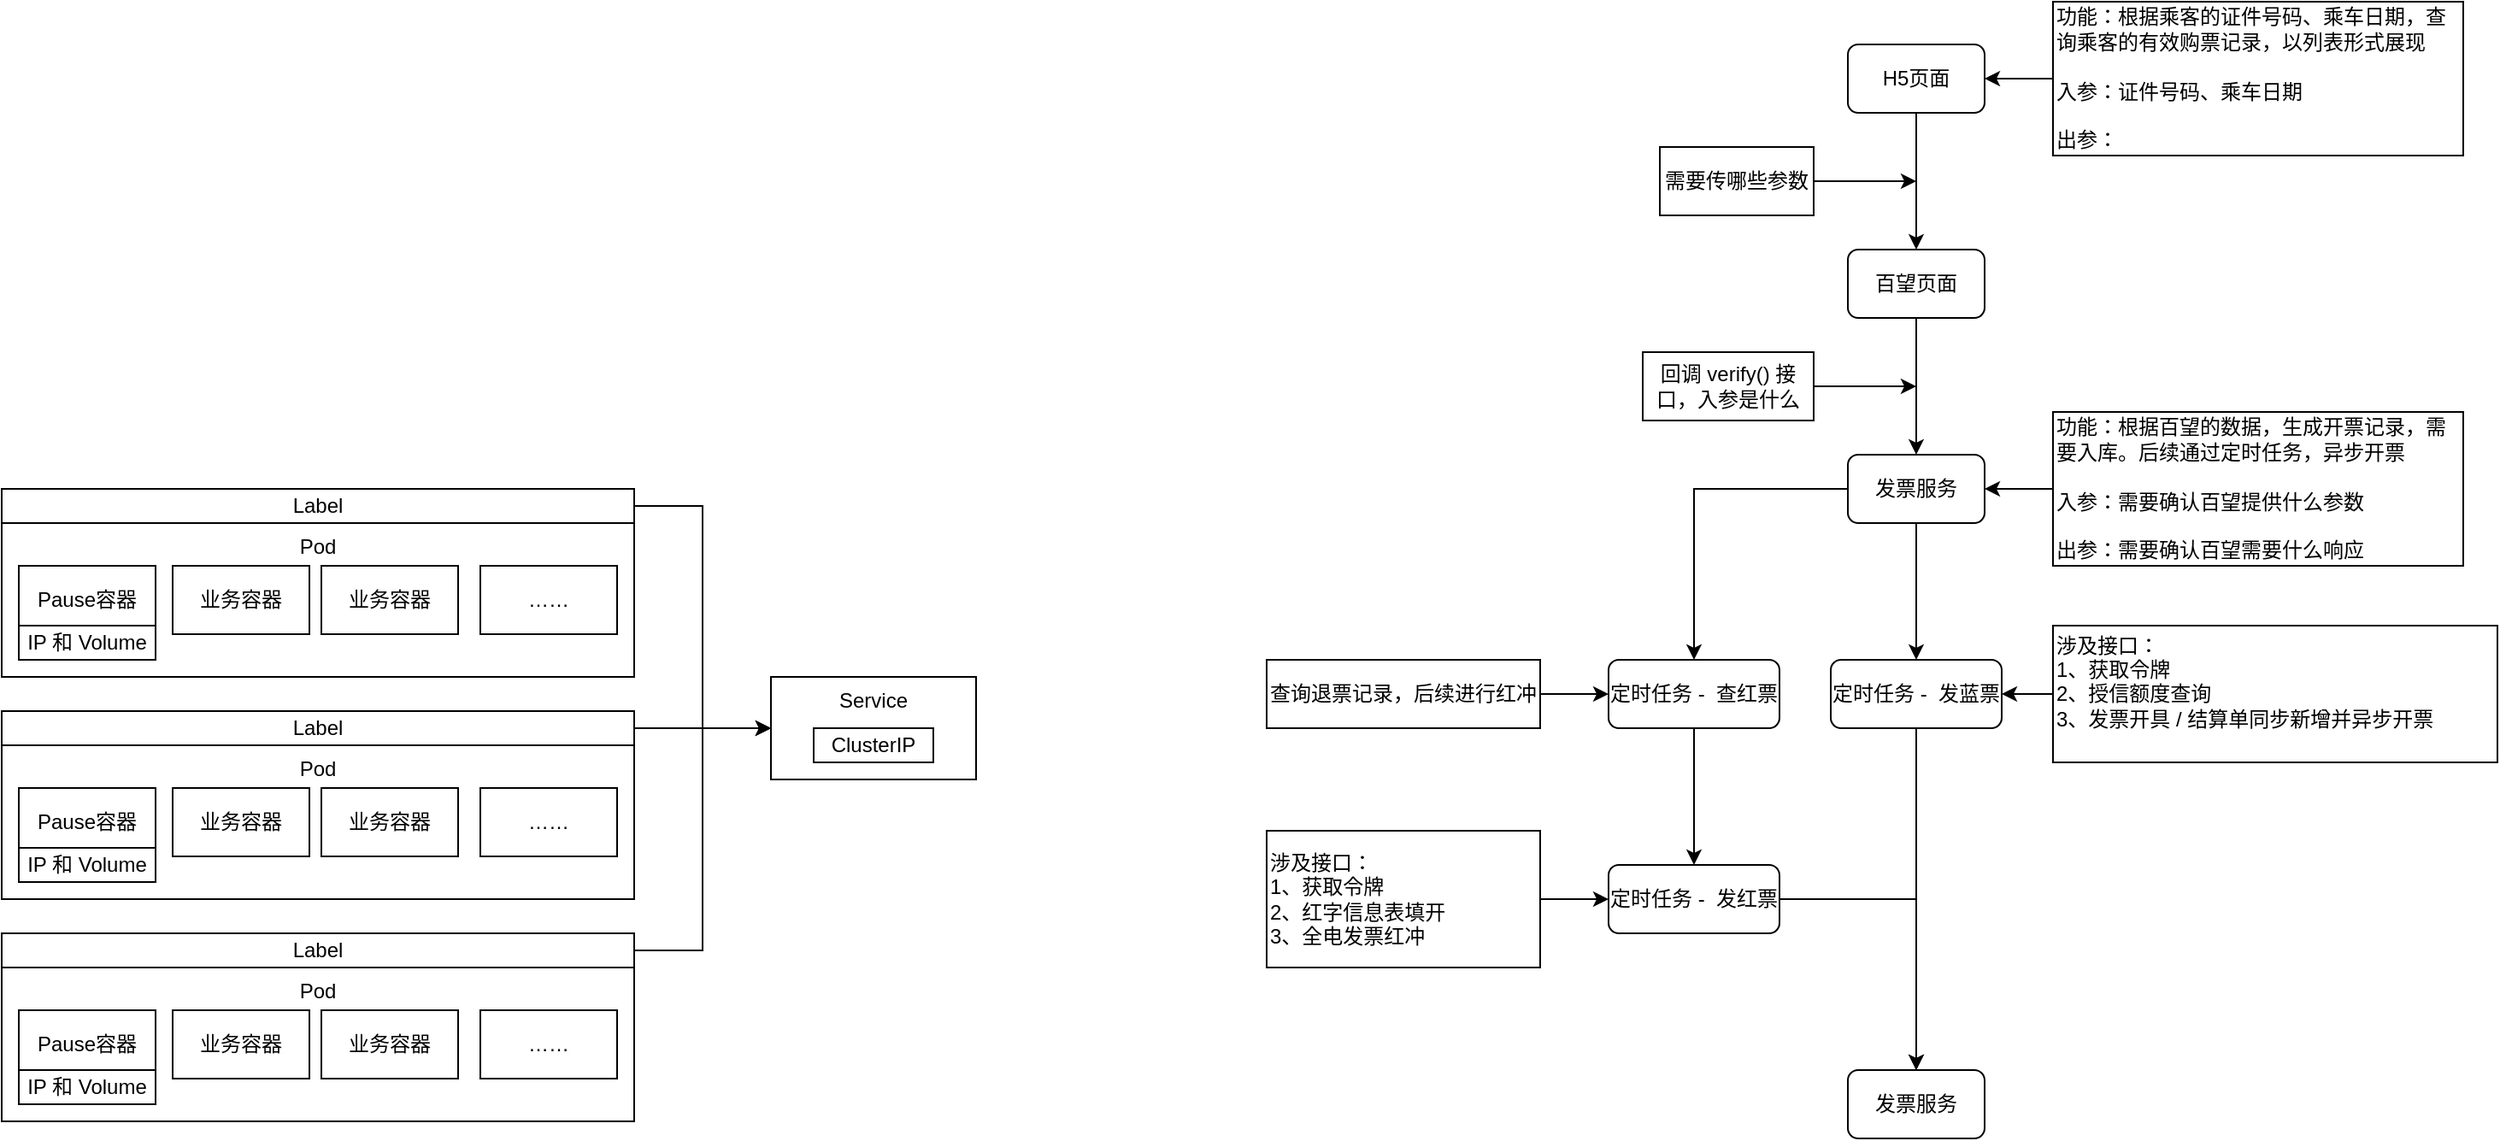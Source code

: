 <mxfile version="21.3.8" type="github">
  <diagram name="第 1 页" id="HOC7bNua-bY7ClNRXlTB">
    <mxGraphModel dx="2206" dy="764" grid="1" gridSize="10" guides="1" tooltips="1" connect="1" arrows="1" fold="1" page="1" pageScale="1" pageWidth="827" pageHeight="1169" math="0" shadow="0">
      <root>
        <mxCell id="0" />
        <mxCell id="1" parent="0" />
        <mxCell id="FU--RE4_ICC-AWk_sWPQ-10" style="edgeStyle=orthogonalEdgeStyle;rounded=0;orthogonalLoop=1;jettySize=auto;html=1;" parent="1" source="FU--RE4_ICC-AWk_sWPQ-3" target="FU--RE4_ICC-AWk_sWPQ-5" edge="1">
          <mxGeometry relative="1" as="geometry" />
        </mxCell>
        <mxCell id="FU--RE4_ICC-AWk_sWPQ-3" value="功能：根据乘客的证件号码、乘车日期，查询乘客的有效购票记录，以列表形式展现&lt;br style=&quot;border-color: var(--border-color);&quot;&gt;&lt;span style=&quot;border-color: var(--border-color);&quot;&gt;&lt;br style=&quot;border-color: var(--border-color);&quot;&gt;入参：证件号码、乘车日期&lt;br style=&quot;border-color: var(--border-color);&quot;&gt;&lt;br style=&quot;border-color: var(--border-color);&quot;&gt;出参：&lt;/span&gt;&lt;span style=&quot;&quot;&gt;&lt;br&gt;&lt;/span&gt;" style="rounded=0;whiteSpace=wrap;html=1;align=left;" parent="1" vertex="1">
          <mxGeometry x="440" y="15" width="240" height="90" as="geometry" />
        </mxCell>
        <mxCell id="FU--RE4_ICC-AWk_sWPQ-7" value="" style="edgeStyle=orthogonalEdgeStyle;rounded=0;orthogonalLoop=1;jettySize=auto;html=1;" parent="1" source="FU--RE4_ICC-AWk_sWPQ-5" target="FU--RE4_ICC-AWk_sWPQ-6" edge="1">
          <mxGeometry relative="1" as="geometry" />
        </mxCell>
        <mxCell id="FU--RE4_ICC-AWk_sWPQ-5" value="&lt;span style=&quot;border-color: var(--border-color); text-align: left;&quot;&gt;H5页面&lt;br style=&quot;border-color: var(--border-color);&quot;&gt;&lt;/span&gt;" style="rounded=1;whiteSpace=wrap;html=1;" parent="1" vertex="1">
          <mxGeometry x="320" y="40" width="80" height="40" as="geometry" />
        </mxCell>
        <mxCell id="FU--RE4_ICC-AWk_sWPQ-12" value="" style="edgeStyle=orthogonalEdgeStyle;rounded=0;orthogonalLoop=1;jettySize=auto;html=1;" parent="1" source="FU--RE4_ICC-AWk_sWPQ-6" target="FU--RE4_ICC-AWk_sWPQ-11" edge="1">
          <mxGeometry relative="1" as="geometry" />
        </mxCell>
        <mxCell id="FU--RE4_ICC-AWk_sWPQ-6" value="百望页面" style="whiteSpace=wrap;html=1;rounded=1;" parent="1" vertex="1">
          <mxGeometry x="320" y="160" width="80" height="40" as="geometry" />
        </mxCell>
        <mxCell id="FU--RE4_ICC-AWk_sWPQ-9" style="edgeStyle=orthogonalEdgeStyle;rounded=0;orthogonalLoop=1;jettySize=auto;html=1;" parent="1" source="FU--RE4_ICC-AWk_sWPQ-8" edge="1">
          <mxGeometry relative="1" as="geometry">
            <mxPoint x="360" y="120" as="targetPoint" />
          </mxGeometry>
        </mxCell>
        <mxCell id="FU--RE4_ICC-AWk_sWPQ-8" value="需要传哪些参数" style="rounded=0;whiteSpace=wrap;html=1;" parent="1" vertex="1">
          <mxGeometry x="210" y="100" width="90" height="40" as="geometry" />
        </mxCell>
        <mxCell id="FU--RE4_ICC-AWk_sWPQ-21" style="edgeStyle=orthogonalEdgeStyle;rounded=0;orthogonalLoop=1;jettySize=auto;html=1;" parent="1" source="FU--RE4_ICC-AWk_sWPQ-11" target="FU--RE4_ICC-AWk_sWPQ-20" edge="1">
          <mxGeometry relative="1" as="geometry" />
        </mxCell>
        <mxCell id="FU--RE4_ICC-AWk_sWPQ-31" style="edgeStyle=orthogonalEdgeStyle;rounded=0;orthogonalLoop=1;jettySize=auto;html=1;" parent="1" source="FU--RE4_ICC-AWk_sWPQ-11" target="FU--RE4_ICC-AWk_sWPQ-30" edge="1">
          <mxGeometry relative="1" as="geometry" />
        </mxCell>
        <mxCell id="FU--RE4_ICC-AWk_sWPQ-11" value="发票服务" style="whiteSpace=wrap;html=1;rounded=1;" parent="1" vertex="1">
          <mxGeometry x="320" y="280" width="80" height="40" as="geometry" />
        </mxCell>
        <mxCell id="FU--RE4_ICC-AWk_sWPQ-14" style="edgeStyle=orthogonalEdgeStyle;rounded=0;orthogonalLoop=1;jettySize=auto;html=1;" parent="1" source="FU--RE4_ICC-AWk_sWPQ-13" edge="1">
          <mxGeometry relative="1" as="geometry">
            <mxPoint x="360" y="240" as="targetPoint" />
          </mxGeometry>
        </mxCell>
        <mxCell id="FU--RE4_ICC-AWk_sWPQ-13" value="回调 verify() 接口，入参是什么" style="rounded=0;whiteSpace=wrap;html=1;" parent="1" vertex="1">
          <mxGeometry x="200" y="220" width="100" height="40" as="geometry" />
        </mxCell>
        <mxCell id="FU--RE4_ICC-AWk_sWPQ-16" style="edgeStyle=orthogonalEdgeStyle;rounded=0;orthogonalLoop=1;jettySize=auto;html=1;" parent="1" source="FU--RE4_ICC-AWk_sWPQ-15" target="FU--RE4_ICC-AWk_sWPQ-11" edge="1">
          <mxGeometry relative="1" as="geometry" />
        </mxCell>
        <mxCell id="FU--RE4_ICC-AWk_sWPQ-15" value="功能：根据百望的数据，生成开票记录，需要入库。后续通过定时任务，异步开票&lt;br style=&quot;border-color: var(--border-color);&quot;&gt;&lt;span style=&quot;border-color: var(--border-color);&quot;&gt;&lt;br style=&quot;border-color: var(--border-color);&quot;&gt;入参：需要确认百望提供什么参数&lt;br style=&quot;border-color: var(--border-color);&quot;&gt;&lt;br style=&quot;border-color: var(--border-color);&quot;&gt;出参：需要确认百望需要什么响应&lt;/span&gt;&lt;span style=&quot;&quot;&gt;&lt;br&gt;&lt;/span&gt;" style="rounded=0;whiteSpace=wrap;html=1;align=left;" parent="1" vertex="1">
          <mxGeometry x="440" y="255" width="240" height="90" as="geometry" />
        </mxCell>
        <mxCell id="FU--RE4_ICC-AWk_sWPQ-28" style="edgeStyle=orthogonalEdgeStyle;rounded=0;orthogonalLoop=1;jettySize=auto;html=1;entryX=0.5;entryY=0;entryDx=0;entryDy=0;" parent="1" source="FU--RE4_ICC-AWk_sWPQ-17" target="FU--RE4_ICC-AWk_sWPQ-27" edge="1">
          <mxGeometry relative="1" as="geometry" />
        </mxCell>
        <mxCell id="FU--RE4_ICC-AWk_sWPQ-17" value="定时任务 -&amp;nbsp; 发红票" style="whiteSpace=wrap;html=1;rounded=1;" parent="1" vertex="1">
          <mxGeometry x="180" y="520" width="100" height="40" as="geometry" />
        </mxCell>
        <mxCell id="FU--RE4_ICC-AWk_sWPQ-29" style="edgeStyle=orthogonalEdgeStyle;rounded=0;orthogonalLoop=1;jettySize=auto;html=1;" parent="1" source="FU--RE4_ICC-AWk_sWPQ-20" target="FU--RE4_ICC-AWk_sWPQ-27" edge="1">
          <mxGeometry relative="1" as="geometry" />
        </mxCell>
        <mxCell id="FU--RE4_ICC-AWk_sWPQ-20" value="定时任务 -&amp;nbsp; 发蓝票" style="whiteSpace=wrap;html=1;rounded=1;" parent="1" vertex="1">
          <mxGeometry x="310" y="400" width="100" height="40" as="geometry" />
        </mxCell>
        <mxCell id="FU--RE4_ICC-AWk_sWPQ-24" style="edgeStyle=orthogonalEdgeStyle;rounded=0;orthogonalLoop=1;jettySize=auto;html=1;" parent="1" source="FU--RE4_ICC-AWk_sWPQ-23" target="FU--RE4_ICC-AWk_sWPQ-20" edge="1">
          <mxGeometry relative="1" as="geometry" />
        </mxCell>
        <mxCell id="FU--RE4_ICC-AWk_sWPQ-23" value="涉及接口：&lt;br&gt;1、获取令牌&lt;br&gt;2、授信额度查询&lt;br&gt;3、发票开具 /&amp;nbsp;结算单同步新增并异步开票&lt;span style=&quot;&quot;&gt;&lt;div&gt;&lt;br&gt;&lt;/div&gt;&lt;/span&gt;" style="rounded=0;whiteSpace=wrap;html=1;align=left;" parent="1" vertex="1">
          <mxGeometry x="440" y="380" width="260" height="80" as="geometry" />
        </mxCell>
        <mxCell id="FU--RE4_ICC-AWk_sWPQ-36" style="edgeStyle=orthogonalEdgeStyle;rounded=0;orthogonalLoop=1;jettySize=auto;html=1;entryX=0;entryY=0.5;entryDx=0;entryDy=0;" parent="1" source="FU--RE4_ICC-AWk_sWPQ-25" target="FU--RE4_ICC-AWk_sWPQ-17" edge="1">
          <mxGeometry relative="1" as="geometry" />
        </mxCell>
        <mxCell id="FU--RE4_ICC-AWk_sWPQ-25" value="涉及接口：&lt;br&gt;1、获取令牌&lt;br&gt;&lt;span style=&quot;&quot;&gt;2、红字信息表填开&lt;br&gt;3、全电发票红冲&lt;br&gt;&lt;/span&gt;" style="rounded=0;whiteSpace=wrap;html=1;align=left;" parent="1" vertex="1">
          <mxGeometry x="-20" y="500" width="160" height="80" as="geometry" />
        </mxCell>
        <mxCell id="FU--RE4_ICC-AWk_sWPQ-27" value="发票服务" style="whiteSpace=wrap;html=1;rounded=1;" parent="1" vertex="1">
          <mxGeometry x="320" y="640" width="80" height="40" as="geometry" />
        </mxCell>
        <mxCell id="FU--RE4_ICC-AWk_sWPQ-32" style="edgeStyle=orthogonalEdgeStyle;rounded=0;orthogonalLoop=1;jettySize=auto;html=1;" parent="1" source="FU--RE4_ICC-AWk_sWPQ-30" target="FU--RE4_ICC-AWk_sWPQ-17" edge="1">
          <mxGeometry relative="1" as="geometry" />
        </mxCell>
        <mxCell id="FU--RE4_ICC-AWk_sWPQ-30" value="定时任务 -&amp;nbsp; 查红票" style="whiteSpace=wrap;html=1;rounded=1;" parent="1" vertex="1">
          <mxGeometry x="180" y="400" width="100" height="40" as="geometry" />
        </mxCell>
        <mxCell id="FU--RE4_ICC-AWk_sWPQ-35" style="edgeStyle=orthogonalEdgeStyle;rounded=0;orthogonalLoop=1;jettySize=auto;html=1;" parent="1" source="FU--RE4_ICC-AWk_sWPQ-33" target="FU--RE4_ICC-AWk_sWPQ-30" edge="1">
          <mxGeometry relative="1" as="geometry" />
        </mxCell>
        <mxCell id="FU--RE4_ICC-AWk_sWPQ-33" value="&lt;span style=&quot;&quot;&gt;查询退票记录，后续进行红冲&lt;br&gt;&lt;/span&gt;" style="rounded=0;whiteSpace=wrap;html=1;align=left;" parent="1" vertex="1">
          <mxGeometry x="-20" y="400" width="160" height="40" as="geometry" />
        </mxCell>
        <mxCell id="kJ-RgNJBBdPj5PcARNe8-33" value="" style="group" vertex="1" connectable="0" parent="1">
          <mxGeometry x="-760" y="300" width="370" height="110" as="geometry" />
        </mxCell>
        <mxCell id="kJ-RgNJBBdPj5PcARNe8-1" value="Pod" style="rounded=0;whiteSpace=wrap;html=1;verticalAlign=top;" vertex="1" parent="kJ-RgNJBBdPj5PcARNe8-33">
          <mxGeometry y="20" width="370" height="90" as="geometry" />
        </mxCell>
        <mxCell id="kJ-RgNJBBdPj5PcARNe8-3" value="Pause容器" style="rounded=0;whiteSpace=wrap;html=1;" vertex="1" parent="kJ-RgNJBBdPj5PcARNe8-33">
          <mxGeometry x="10" y="45" width="80" height="40" as="geometry" />
        </mxCell>
        <mxCell id="kJ-RgNJBBdPj5PcARNe8-6" value="业务容器" style="rounded=0;whiteSpace=wrap;html=1;" vertex="1" parent="kJ-RgNJBBdPj5PcARNe8-33">
          <mxGeometry x="100" y="45" width="80" height="40" as="geometry" />
        </mxCell>
        <mxCell id="kJ-RgNJBBdPj5PcARNe8-7" value="业务容器" style="rounded=0;whiteSpace=wrap;html=1;" vertex="1" parent="kJ-RgNJBBdPj5PcARNe8-33">
          <mxGeometry x="187" y="45" width="80" height="40" as="geometry" />
        </mxCell>
        <mxCell id="kJ-RgNJBBdPj5PcARNe8-8" value="……" style="rounded=0;whiteSpace=wrap;html=1;" vertex="1" parent="kJ-RgNJBBdPj5PcARNe8-33">
          <mxGeometry x="280" y="45" width="80" height="40" as="geometry" />
        </mxCell>
        <mxCell id="kJ-RgNJBBdPj5PcARNe8-9" value="IP 和 Volume" style="rounded=0;whiteSpace=wrap;html=1;" vertex="1" parent="kJ-RgNJBBdPj5PcARNe8-33">
          <mxGeometry x="10" y="80" width="80" height="20" as="geometry" />
        </mxCell>
        <mxCell id="kJ-RgNJBBdPj5PcARNe8-13" value="Label" style="rounded=0;whiteSpace=wrap;html=1;" vertex="1" parent="kJ-RgNJBBdPj5PcARNe8-33">
          <mxGeometry width="370" height="20" as="geometry" />
        </mxCell>
        <mxCell id="kJ-RgNJBBdPj5PcARNe8-34" value="" style="group" vertex="1" connectable="0" parent="1">
          <mxGeometry x="-760" y="430" width="370" height="110" as="geometry" />
        </mxCell>
        <mxCell id="kJ-RgNJBBdPj5PcARNe8-35" value="Pod" style="rounded=0;whiteSpace=wrap;html=1;verticalAlign=top;" vertex="1" parent="kJ-RgNJBBdPj5PcARNe8-34">
          <mxGeometry y="20" width="370" height="90" as="geometry" />
        </mxCell>
        <mxCell id="kJ-RgNJBBdPj5PcARNe8-36" value="Pause容器" style="rounded=0;whiteSpace=wrap;html=1;" vertex="1" parent="kJ-RgNJBBdPj5PcARNe8-34">
          <mxGeometry x="10" y="45" width="80" height="40" as="geometry" />
        </mxCell>
        <mxCell id="kJ-RgNJBBdPj5PcARNe8-37" value="业务容器" style="rounded=0;whiteSpace=wrap;html=1;" vertex="1" parent="kJ-RgNJBBdPj5PcARNe8-34">
          <mxGeometry x="100" y="45" width="80" height="40" as="geometry" />
        </mxCell>
        <mxCell id="kJ-RgNJBBdPj5PcARNe8-38" value="业务容器" style="rounded=0;whiteSpace=wrap;html=1;" vertex="1" parent="kJ-RgNJBBdPj5PcARNe8-34">
          <mxGeometry x="187" y="45" width="80" height="40" as="geometry" />
        </mxCell>
        <mxCell id="kJ-RgNJBBdPj5PcARNe8-39" value="……" style="rounded=0;whiteSpace=wrap;html=1;" vertex="1" parent="kJ-RgNJBBdPj5PcARNe8-34">
          <mxGeometry x="280" y="45" width="80" height="40" as="geometry" />
        </mxCell>
        <mxCell id="kJ-RgNJBBdPj5PcARNe8-40" value="IP 和 Volume" style="rounded=0;whiteSpace=wrap;html=1;" vertex="1" parent="kJ-RgNJBBdPj5PcARNe8-34">
          <mxGeometry x="10" y="80" width="80" height="20" as="geometry" />
        </mxCell>
        <mxCell id="kJ-RgNJBBdPj5PcARNe8-41" value="Label" style="rounded=0;whiteSpace=wrap;html=1;" vertex="1" parent="kJ-RgNJBBdPj5PcARNe8-34">
          <mxGeometry width="370" height="20" as="geometry" />
        </mxCell>
        <mxCell id="kJ-RgNJBBdPj5PcARNe8-42" value="" style="group" vertex="1" connectable="0" parent="1">
          <mxGeometry x="-760" y="560" width="370" height="110" as="geometry" />
        </mxCell>
        <mxCell id="kJ-RgNJBBdPj5PcARNe8-43" value="Pod" style="rounded=0;whiteSpace=wrap;html=1;verticalAlign=top;" vertex="1" parent="kJ-RgNJBBdPj5PcARNe8-42">
          <mxGeometry y="20" width="370" height="90" as="geometry" />
        </mxCell>
        <mxCell id="kJ-RgNJBBdPj5PcARNe8-44" value="Pause容器" style="rounded=0;whiteSpace=wrap;html=1;" vertex="1" parent="kJ-RgNJBBdPj5PcARNe8-42">
          <mxGeometry x="10" y="45" width="80" height="40" as="geometry" />
        </mxCell>
        <mxCell id="kJ-RgNJBBdPj5PcARNe8-45" value="业务容器" style="rounded=0;whiteSpace=wrap;html=1;" vertex="1" parent="kJ-RgNJBBdPj5PcARNe8-42">
          <mxGeometry x="100" y="45" width="80" height="40" as="geometry" />
        </mxCell>
        <mxCell id="kJ-RgNJBBdPj5PcARNe8-46" value="业务容器" style="rounded=0;whiteSpace=wrap;html=1;" vertex="1" parent="kJ-RgNJBBdPj5PcARNe8-42">
          <mxGeometry x="187" y="45" width="80" height="40" as="geometry" />
        </mxCell>
        <mxCell id="kJ-RgNJBBdPj5PcARNe8-47" value="……" style="rounded=0;whiteSpace=wrap;html=1;" vertex="1" parent="kJ-RgNJBBdPj5PcARNe8-42">
          <mxGeometry x="280" y="45" width="80" height="40" as="geometry" />
        </mxCell>
        <mxCell id="kJ-RgNJBBdPj5PcARNe8-48" value="IP 和 Volume" style="rounded=0;whiteSpace=wrap;html=1;" vertex="1" parent="kJ-RgNJBBdPj5PcARNe8-42">
          <mxGeometry x="10" y="80" width="80" height="20" as="geometry" />
        </mxCell>
        <mxCell id="kJ-RgNJBBdPj5PcARNe8-49" value="Label" style="rounded=0;whiteSpace=wrap;html=1;" vertex="1" parent="kJ-RgNJBBdPj5PcARNe8-42">
          <mxGeometry width="370" height="20" as="geometry" />
        </mxCell>
        <mxCell id="kJ-RgNJBBdPj5PcARNe8-50" value="" style="group" vertex="1" connectable="0" parent="1">
          <mxGeometry x="-310" y="410" width="120" height="60" as="geometry" />
        </mxCell>
        <mxCell id="kJ-RgNJBBdPj5PcARNe8-11" value="Service" style="rounded=0;whiteSpace=wrap;html=1;verticalAlign=top;" vertex="1" parent="kJ-RgNJBBdPj5PcARNe8-50">
          <mxGeometry width="120" height="60" as="geometry" />
        </mxCell>
        <mxCell id="kJ-RgNJBBdPj5PcARNe8-12" value="ClusterIP" style="rounded=0;whiteSpace=wrap;html=1;" vertex="1" parent="kJ-RgNJBBdPj5PcARNe8-50">
          <mxGeometry x="25" y="30" width="70" height="20" as="geometry" />
        </mxCell>
        <mxCell id="kJ-RgNJBBdPj5PcARNe8-55" style="edgeStyle=orthogonalEdgeStyle;rounded=0;orthogonalLoop=1;jettySize=auto;html=1;entryX=0;entryY=0.5;entryDx=0;entryDy=0;" edge="1" parent="1" source="kJ-RgNJBBdPj5PcARNe8-41" target="kJ-RgNJBBdPj5PcARNe8-11">
          <mxGeometry relative="1" as="geometry" />
        </mxCell>
        <mxCell id="kJ-RgNJBBdPj5PcARNe8-56" style="edgeStyle=orthogonalEdgeStyle;rounded=0;orthogonalLoop=1;jettySize=auto;html=1;entryX=0;entryY=0.5;entryDx=0;entryDy=0;" edge="1" parent="1" source="kJ-RgNJBBdPj5PcARNe8-13" target="kJ-RgNJBBdPj5PcARNe8-11">
          <mxGeometry relative="1" as="geometry" />
        </mxCell>
        <mxCell id="kJ-RgNJBBdPj5PcARNe8-57" style="edgeStyle=orthogonalEdgeStyle;rounded=0;orthogonalLoop=1;jettySize=auto;html=1;entryX=0;entryY=0.5;entryDx=0;entryDy=0;" edge="1" parent="1" source="kJ-RgNJBBdPj5PcARNe8-49" target="kJ-RgNJBBdPj5PcARNe8-11">
          <mxGeometry relative="1" as="geometry" />
        </mxCell>
      </root>
    </mxGraphModel>
  </diagram>
</mxfile>
